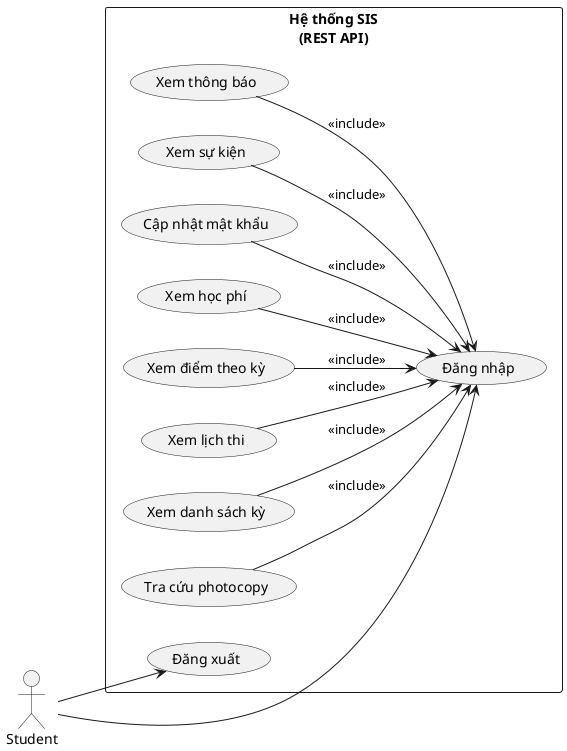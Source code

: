 @startuml
left to right direction

actor Student

rectangle "Hệ thống SIS\n(REST API)" {
  usecase UC_Login         as "Đăng nhập"
  usecase UC_ViewAnnouncements as "Xem thông báo"
  usecase UC_ViewEvents       as "Xem sự kiện"
  usecase UC_ChangePassword   as "Cập nhật mật khẩu"
  usecase UC_ViewTuition      as "Xem học phí"
  usecase UC_ViewGrades       as "Xem điểm theo kỳ"
  usecase UC_ViewExamSchedule as "Xem lịch thi"
  usecase UC_ViewSemesters    as "Xem danh sách kỳ"
  usecase UC_ViewPhotocopy    as "Tra cứu photocopy"
  usecase UC_Logout           as "Đăng xuất"
}

Student --> UC_Login
Student --> UC_Logout

UC_ViewAnnouncements --> UC_Login : <<include>>
UC_ViewEvents        --> UC_Login : <<include>>
UC_ChangePassword    --> UC_Login : <<include>>
UC_ViewTuition       --> UC_Login : <<include>>
UC_ViewGrades        --> UC_Login : <<include>>
UC_ViewExamSchedule  --> UC_Login : <<include>>
UC_ViewSemesters     --> UC_Login : <<include>>
UC_ViewPhotocopy     --> UC_Login : <<include>>

@enduml
